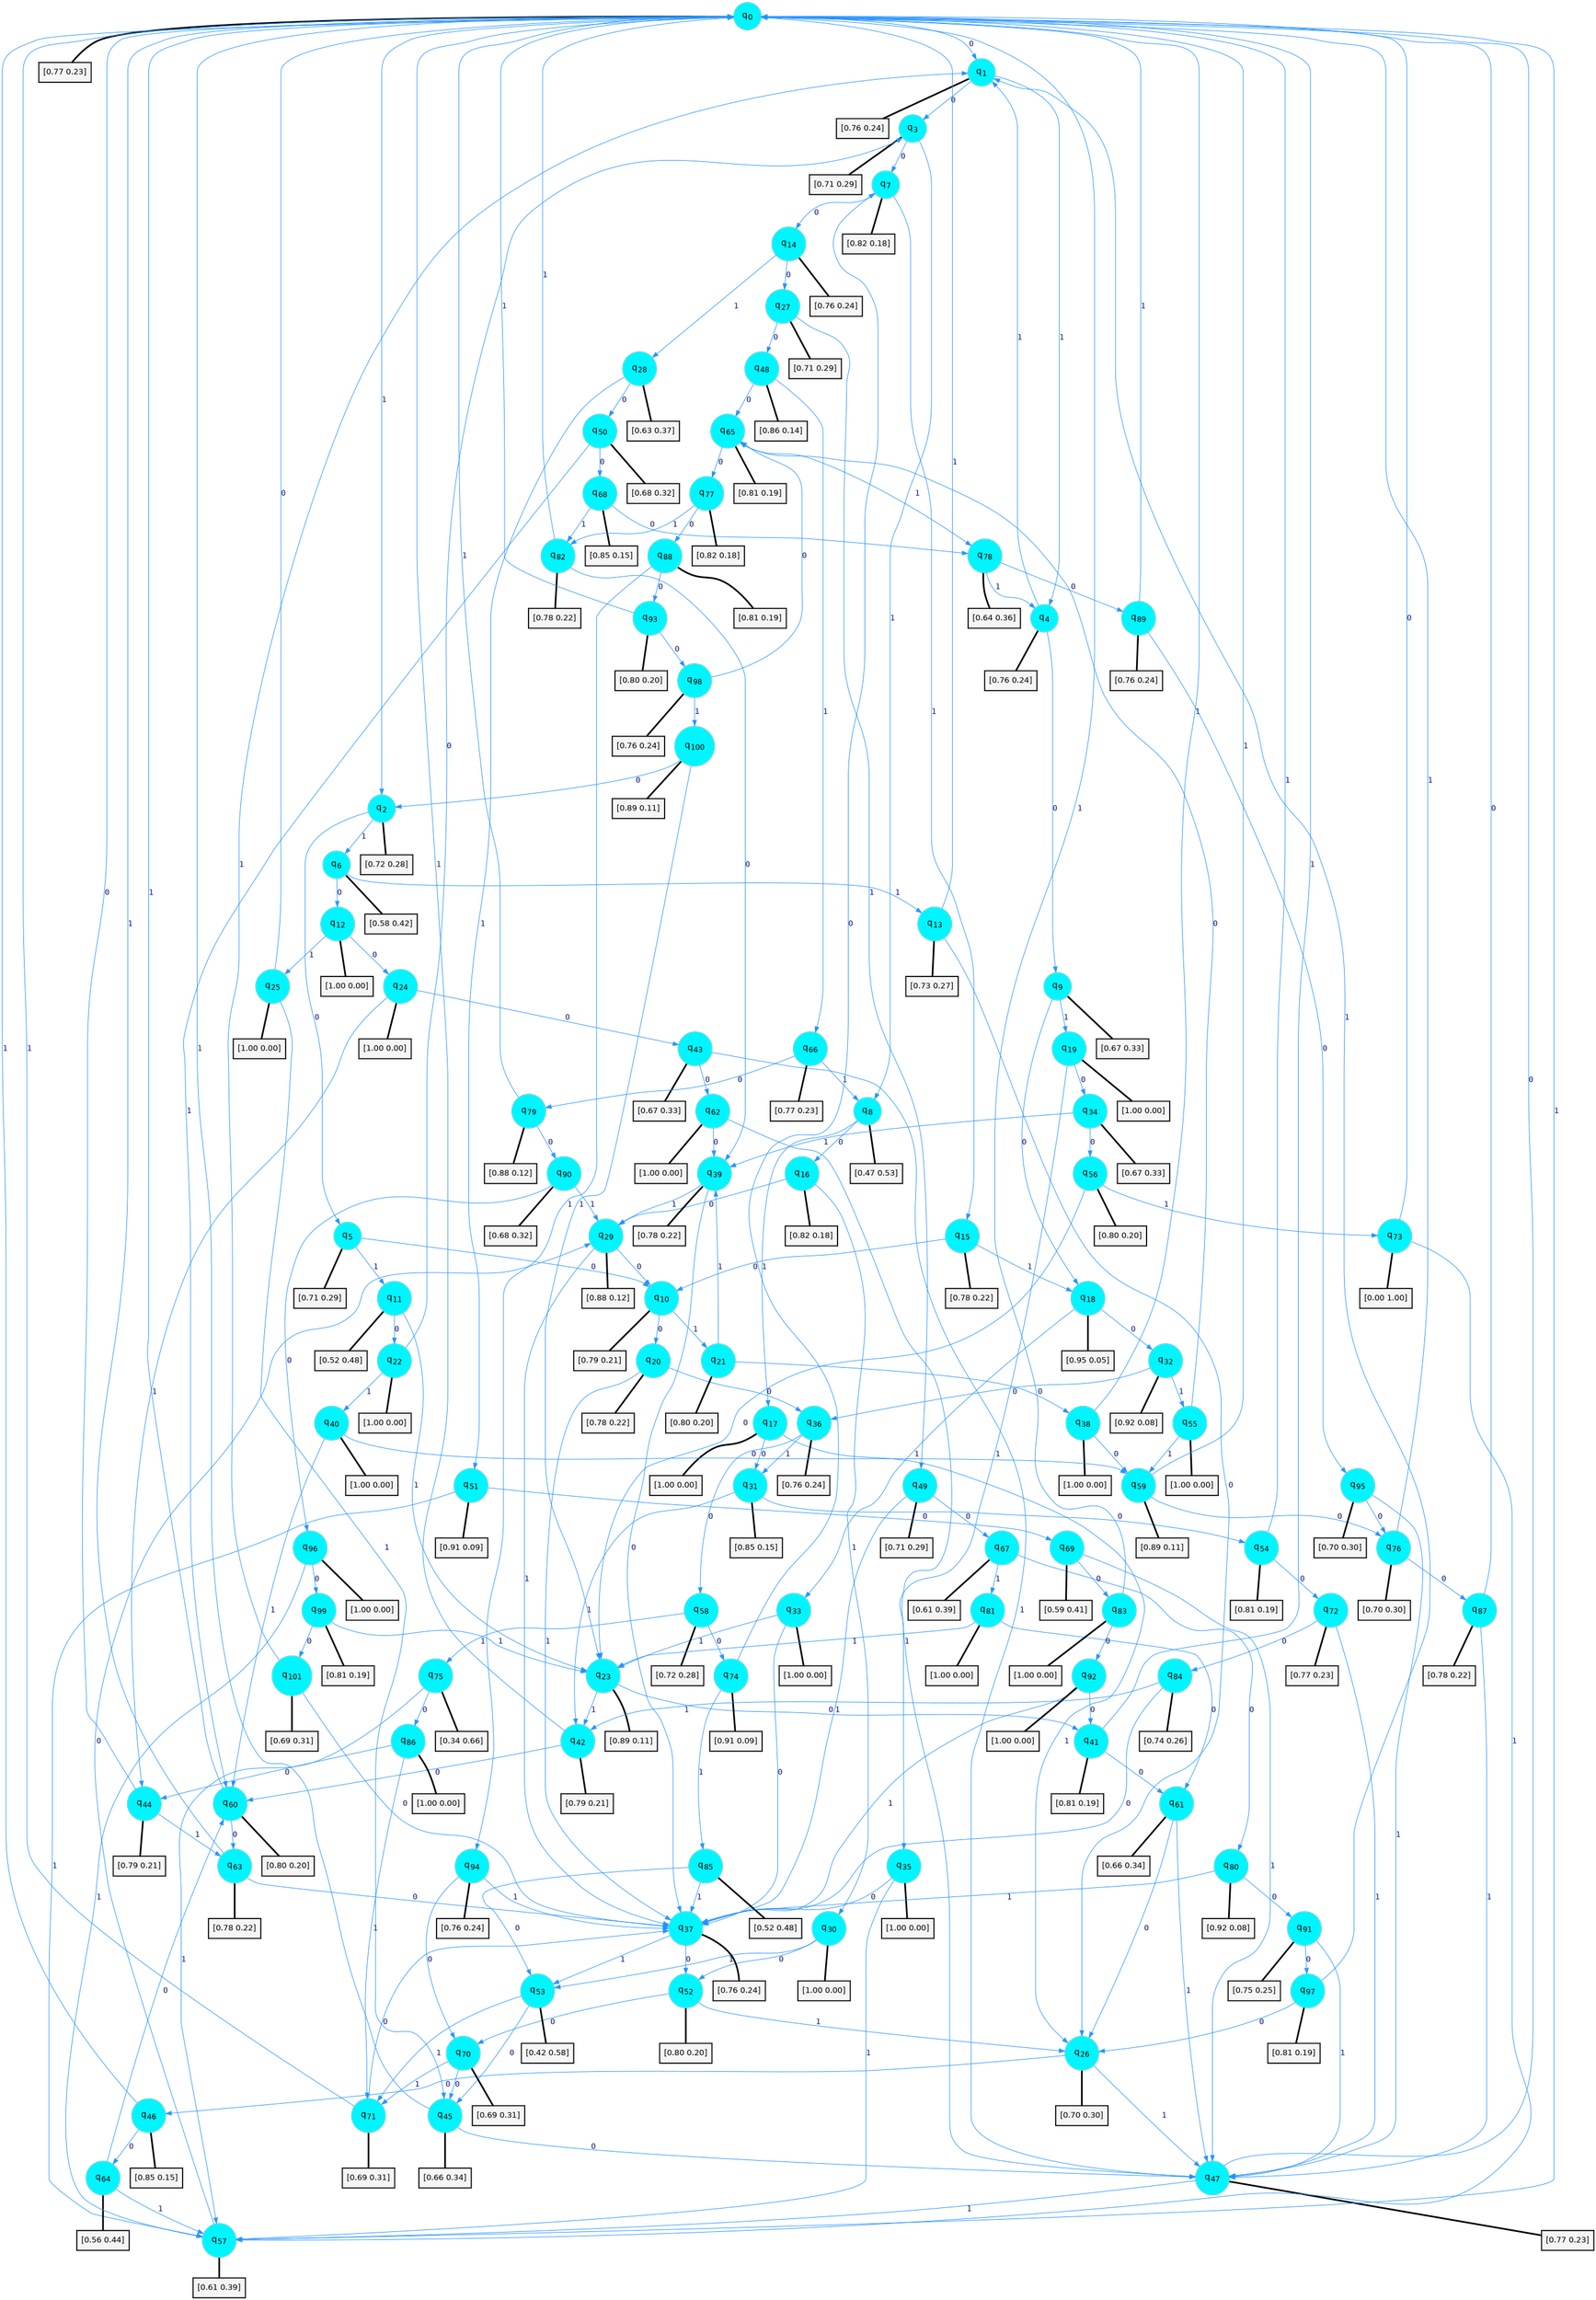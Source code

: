 digraph G {
graph [
bgcolor=transparent, dpi=300, rankdir=TD, size="40,25"];
node [
color=gray, fillcolor=turquoise1, fontcolor=black, fontname=Helvetica, fontsize=16, fontweight=bold, shape=circle, style=filled];
edge [
arrowsize=1, color=dodgerblue1, fontcolor=midnightblue, fontname=courier, fontweight=bold, penwidth=1, style=solid, weight=20];
0[label=<q<SUB>0</SUB>>];
1[label=<q<SUB>1</SUB>>];
2[label=<q<SUB>2</SUB>>];
3[label=<q<SUB>3</SUB>>];
4[label=<q<SUB>4</SUB>>];
5[label=<q<SUB>5</SUB>>];
6[label=<q<SUB>6</SUB>>];
7[label=<q<SUB>7</SUB>>];
8[label=<q<SUB>8</SUB>>];
9[label=<q<SUB>9</SUB>>];
10[label=<q<SUB>10</SUB>>];
11[label=<q<SUB>11</SUB>>];
12[label=<q<SUB>12</SUB>>];
13[label=<q<SUB>13</SUB>>];
14[label=<q<SUB>14</SUB>>];
15[label=<q<SUB>15</SUB>>];
16[label=<q<SUB>16</SUB>>];
17[label=<q<SUB>17</SUB>>];
18[label=<q<SUB>18</SUB>>];
19[label=<q<SUB>19</SUB>>];
20[label=<q<SUB>20</SUB>>];
21[label=<q<SUB>21</SUB>>];
22[label=<q<SUB>22</SUB>>];
23[label=<q<SUB>23</SUB>>];
24[label=<q<SUB>24</SUB>>];
25[label=<q<SUB>25</SUB>>];
26[label=<q<SUB>26</SUB>>];
27[label=<q<SUB>27</SUB>>];
28[label=<q<SUB>28</SUB>>];
29[label=<q<SUB>29</SUB>>];
30[label=<q<SUB>30</SUB>>];
31[label=<q<SUB>31</SUB>>];
32[label=<q<SUB>32</SUB>>];
33[label=<q<SUB>33</SUB>>];
34[label=<q<SUB>34</SUB>>];
35[label=<q<SUB>35</SUB>>];
36[label=<q<SUB>36</SUB>>];
37[label=<q<SUB>37</SUB>>];
38[label=<q<SUB>38</SUB>>];
39[label=<q<SUB>39</SUB>>];
40[label=<q<SUB>40</SUB>>];
41[label=<q<SUB>41</SUB>>];
42[label=<q<SUB>42</SUB>>];
43[label=<q<SUB>43</SUB>>];
44[label=<q<SUB>44</SUB>>];
45[label=<q<SUB>45</SUB>>];
46[label=<q<SUB>46</SUB>>];
47[label=<q<SUB>47</SUB>>];
48[label=<q<SUB>48</SUB>>];
49[label=<q<SUB>49</SUB>>];
50[label=<q<SUB>50</SUB>>];
51[label=<q<SUB>51</SUB>>];
52[label=<q<SUB>52</SUB>>];
53[label=<q<SUB>53</SUB>>];
54[label=<q<SUB>54</SUB>>];
55[label=<q<SUB>55</SUB>>];
56[label=<q<SUB>56</SUB>>];
57[label=<q<SUB>57</SUB>>];
58[label=<q<SUB>58</SUB>>];
59[label=<q<SUB>59</SUB>>];
60[label=<q<SUB>60</SUB>>];
61[label=<q<SUB>61</SUB>>];
62[label=<q<SUB>62</SUB>>];
63[label=<q<SUB>63</SUB>>];
64[label=<q<SUB>64</SUB>>];
65[label=<q<SUB>65</SUB>>];
66[label=<q<SUB>66</SUB>>];
67[label=<q<SUB>67</SUB>>];
68[label=<q<SUB>68</SUB>>];
69[label=<q<SUB>69</SUB>>];
70[label=<q<SUB>70</SUB>>];
71[label=<q<SUB>71</SUB>>];
72[label=<q<SUB>72</SUB>>];
73[label=<q<SUB>73</SUB>>];
74[label=<q<SUB>74</SUB>>];
75[label=<q<SUB>75</SUB>>];
76[label=<q<SUB>76</SUB>>];
77[label=<q<SUB>77</SUB>>];
78[label=<q<SUB>78</SUB>>];
79[label=<q<SUB>79</SUB>>];
80[label=<q<SUB>80</SUB>>];
81[label=<q<SUB>81</SUB>>];
82[label=<q<SUB>82</SUB>>];
83[label=<q<SUB>83</SUB>>];
84[label=<q<SUB>84</SUB>>];
85[label=<q<SUB>85</SUB>>];
86[label=<q<SUB>86</SUB>>];
87[label=<q<SUB>87</SUB>>];
88[label=<q<SUB>88</SUB>>];
89[label=<q<SUB>89</SUB>>];
90[label=<q<SUB>90</SUB>>];
91[label=<q<SUB>91</SUB>>];
92[label=<q<SUB>92</SUB>>];
93[label=<q<SUB>93</SUB>>];
94[label=<q<SUB>94</SUB>>];
95[label=<q<SUB>95</SUB>>];
96[label=<q<SUB>96</SUB>>];
97[label=<q<SUB>97</SUB>>];
98[label=<q<SUB>98</SUB>>];
99[label=<q<SUB>99</SUB>>];
100[label=<q<SUB>100</SUB>>];
101[label=<q<SUB>101</SUB>>];
102[label="[0.77 0.23]", shape=box,fontcolor=black, fontname=Helvetica, fontsize=14, penwidth=2, fillcolor=whitesmoke,color=black];
103[label="[0.76 0.24]", shape=box,fontcolor=black, fontname=Helvetica, fontsize=14, penwidth=2, fillcolor=whitesmoke,color=black];
104[label="[0.72 0.28]", shape=box,fontcolor=black, fontname=Helvetica, fontsize=14, penwidth=2, fillcolor=whitesmoke,color=black];
105[label="[0.71 0.29]", shape=box,fontcolor=black, fontname=Helvetica, fontsize=14, penwidth=2, fillcolor=whitesmoke,color=black];
106[label="[0.76 0.24]", shape=box,fontcolor=black, fontname=Helvetica, fontsize=14, penwidth=2, fillcolor=whitesmoke,color=black];
107[label="[0.71 0.29]", shape=box,fontcolor=black, fontname=Helvetica, fontsize=14, penwidth=2, fillcolor=whitesmoke,color=black];
108[label="[0.58 0.42]", shape=box,fontcolor=black, fontname=Helvetica, fontsize=14, penwidth=2, fillcolor=whitesmoke,color=black];
109[label="[0.82 0.18]", shape=box,fontcolor=black, fontname=Helvetica, fontsize=14, penwidth=2, fillcolor=whitesmoke,color=black];
110[label="[0.47 0.53]", shape=box,fontcolor=black, fontname=Helvetica, fontsize=14, penwidth=2, fillcolor=whitesmoke,color=black];
111[label="[0.67 0.33]", shape=box,fontcolor=black, fontname=Helvetica, fontsize=14, penwidth=2, fillcolor=whitesmoke,color=black];
112[label="[0.79 0.21]", shape=box,fontcolor=black, fontname=Helvetica, fontsize=14, penwidth=2, fillcolor=whitesmoke,color=black];
113[label="[0.52 0.48]", shape=box,fontcolor=black, fontname=Helvetica, fontsize=14, penwidth=2, fillcolor=whitesmoke,color=black];
114[label="[1.00 0.00]", shape=box,fontcolor=black, fontname=Helvetica, fontsize=14, penwidth=2, fillcolor=whitesmoke,color=black];
115[label="[0.73 0.27]", shape=box,fontcolor=black, fontname=Helvetica, fontsize=14, penwidth=2, fillcolor=whitesmoke,color=black];
116[label="[0.76 0.24]", shape=box,fontcolor=black, fontname=Helvetica, fontsize=14, penwidth=2, fillcolor=whitesmoke,color=black];
117[label="[0.78 0.22]", shape=box,fontcolor=black, fontname=Helvetica, fontsize=14, penwidth=2, fillcolor=whitesmoke,color=black];
118[label="[0.82 0.18]", shape=box,fontcolor=black, fontname=Helvetica, fontsize=14, penwidth=2, fillcolor=whitesmoke,color=black];
119[label="[1.00 0.00]", shape=box,fontcolor=black, fontname=Helvetica, fontsize=14, penwidth=2, fillcolor=whitesmoke,color=black];
120[label="[0.95 0.05]", shape=box,fontcolor=black, fontname=Helvetica, fontsize=14, penwidth=2, fillcolor=whitesmoke,color=black];
121[label="[1.00 0.00]", shape=box,fontcolor=black, fontname=Helvetica, fontsize=14, penwidth=2, fillcolor=whitesmoke,color=black];
122[label="[0.78 0.22]", shape=box,fontcolor=black, fontname=Helvetica, fontsize=14, penwidth=2, fillcolor=whitesmoke,color=black];
123[label="[0.80 0.20]", shape=box,fontcolor=black, fontname=Helvetica, fontsize=14, penwidth=2, fillcolor=whitesmoke,color=black];
124[label="[1.00 0.00]", shape=box,fontcolor=black, fontname=Helvetica, fontsize=14, penwidth=2, fillcolor=whitesmoke,color=black];
125[label="[0.89 0.11]", shape=box,fontcolor=black, fontname=Helvetica, fontsize=14, penwidth=2, fillcolor=whitesmoke,color=black];
126[label="[1.00 0.00]", shape=box,fontcolor=black, fontname=Helvetica, fontsize=14, penwidth=2, fillcolor=whitesmoke,color=black];
127[label="[1.00 0.00]", shape=box,fontcolor=black, fontname=Helvetica, fontsize=14, penwidth=2, fillcolor=whitesmoke,color=black];
128[label="[0.70 0.30]", shape=box,fontcolor=black, fontname=Helvetica, fontsize=14, penwidth=2, fillcolor=whitesmoke,color=black];
129[label="[0.71 0.29]", shape=box,fontcolor=black, fontname=Helvetica, fontsize=14, penwidth=2, fillcolor=whitesmoke,color=black];
130[label="[0.63 0.37]", shape=box,fontcolor=black, fontname=Helvetica, fontsize=14, penwidth=2, fillcolor=whitesmoke,color=black];
131[label="[0.88 0.12]", shape=box,fontcolor=black, fontname=Helvetica, fontsize=14, penwidth=2, fillcolor=whitesmoke,color=black];
132[label="[1.00 0.00]", shape=box,fontcolor=black, fontname=Helvetica, fontsize=14, penwidth=2, fillcolor=whitesmoke,color=black];
133[label="[0.85 0.15]", shape=box,fontcolor=black, fontname=Helvetica, fontsize=14, penwidth=2, fillcolor=whitesmoke,color=black];
134[label="[0.92 0.08]", shape=box,fontcolor=black, fontname=Helvetica, fontsize=14, penwidth=2, fillcolor=whitesmoke,color=black];
135[label="[1.00 0.00]", shape=box,fontcolor=black, fontname=Helvetica, fontsize=14, penwidth=2, fillcolor=whitesmoke,color=black];
136[label="[0.67 0.33]", shape=box,fontcolor=black, fontname=Helvetica, fontsize=14, penwidth=2, fillcolor=whitesmoke,color=black];
137[label="[1.00 0.00]", shape=box,fontcolor=black, fontname=Helvetica, fontsize=14, penwidth=2, fillcolor=whitesmoke,color=black];
138[label="[0.76 0.24]", shape=box,fontcolor=black, fontname=Helvetica, fontsize=14, penwidth=2, fillcolor=whitesmoke,color=black];
139[label="[0.76 0.24]", shape=box,fontcolor=black, fontname=Helvetica, fontsize=14, penwidth=2, fillcolor=whitesmoke,color=black];
140[label="[1.00 0.00]", shape=box,fontcolor=black, fontname=Helvetica, fontsize=14, penwidth=2, fillcolor=whitesmoke,color=black];
141[label="[0.78 0.22]", shape=box,fontcolor=black, fontname=Helvetica, fontsize=14, penwidth=2, fillcolor=whitesmoke,color=black];
142[label="[1.00 0.00]", shape=box,fontcolor=black, fontname=Helvetica, fontsize=14, penwidth=2, fillcolor=whitesmoke,color=black];
143[label="[0.81 0.19]", shape=box,fontcolor=black, fontname=Helvetica, fontsize=14, penwidth=2, fillcolor=whitesmoke,color=black];
144[label="[0.79 0.21]", shape=box,fontcolor=black, fontname=Helvetica, fontsize=14, penwidth=2, fillcolor=whitesmoke,color=black];
145[label="[0.67 0.33]", shape=box,fontcolor=black, fontname=Helvetica, fontsize=14, penwidth=2, fillcolor=whitesmoke,color=black];
146[label="[0.79 0.21]", shape=box,fontcolor=black, fontname=Helvetica, fontsize=14, penwidth=2, fillcolor=whitesmoke,color=black];
147[label="[0.66 0.34]", shape=box,fontcolor=black, fontname=Helvetica, fontsize=14, penwidth=2, fillcolor=whitesmoke,color=black];
148[label="[0.85 0.15]", shape=box,fontcolor=black, fontname=Helvetica, fontsize=14, penwidth=2, fillcolor=whitesmoke,color=black];
149[label="[0.77 0.23]", shape=box,fontcolor=black, fontname=Helvetica, fontsize=14, penwidth=2, fillcolor=whitesmoke,color=black];
150[label="[0.86 0.14]", shape=box,fontcolor=black, fontname=Helvetica, fontsize=14, penwidth=2, fillcolor=whitesmoke,color=black];
151[label="[0.71 0.29]", shape=box,fontcolor=black, fontname=Helvetica, fontsize=14, penwidth=2, fillcolor=whitesmoke,color=black];
152[label="[0.68 0.32]", shape=box,fontcolor=black, fontname=Helvetica, fontsize=14, penwidth=2, fillcolor=whitesmoke,color=black];
153[label="[0.91 0.09]", shape=box,fontcolor=black, fontname=Helvetica, fontsize=14, penwidth=2, fillcolor=whitesmoke,color=black];
154[label="[0.80 0.20]", shape=box,fontcolor=black, fontname=Helvetica, fontsize=14, penwidth=2, fillcolor=whitesmoke,color=black];
155[label="[0.42 0.58]", shape=box,fontcolor=black, fontname=Helvetica, fontsize=14, penwidth=2, fillcolor=whitesmoke,color=black];
156[label="[0.81 0.19]", shape=box,fontcolor=black, fontname=Helvetica, fontsize=14, penwidth=2, fillcolor=whitesmoke,color=black];
157[label="[1.00 0.00]", shape=box,fontcolor=black, fontname=Helvetica, fontsize=14, penwidth=2, fillcolor=whitesmoke,color=black];
158[label="[0.80 0.20]", shape=box,fontcolor=black, fontname=Helvetica, fontsize=14, penwidth=2, fillcolor=whitesmoke,color=black];
159[label="[0.61 0.39]", shape=box,fontcolor=black, fontname=Helvetica, fontsize=14, penwidth=2, fillcolor=whitesmoke,color=black];
160[label="[0.72 0.28]", shape=box,fontcolor=black, fontname=Helvetica, fontsize=14, penwidth=2, fillcolor=whitesmoke,color=black];
161[label="[0.89 0.11]", shape=box,fontcolor=black, fontname=Helvetica, fontsize=14, penwidth=2, fillcolor=whitesmoke,color=black];
162[label="[0.80 0.20]", shape=box,fontcolor=black, fontname=Helvetica, fontsize=14, penwidth=2, fillcolor=whitesmoke,color=black];
163[label="[0.66 0.34]", shape=box,fontcolor=black, fontname=Helvetica, fontsize=14, penwidth=2, fillcolor=whitesmoke,color=black];
164[label="[1.00 0.00]", shape=box,fontcolor=black, fontname=Helvetica, fontsize=14, penwidth=2, fillcolor=whitesmoke,color=black];
165[label="[0.78 0.22]", shape=box,fontcolor=black, fontname=Helvetica, fontsize=14, penwidth=2, fillcolor=whitesmoke,color=black];
166[label="[0.56 0.44]", shape=box,fontcolor=black, fontname=Helvetica, fontsize=14, penwidth=2, fillcolor=whitesmoke,color=black];
167[label="[0.81 0.19]", shape=box,fontcolor=black, fontname=Helvetica, fontsize=14, penwidth=2, fillcolor=whitesmoke,color=black];
168[label="[0.77 0.23]", shape=box,fontcolor=black, fontname=Helvetica, fontsize=14, penwidth=2, fillcolor=whitesmoke,color=black];
169[label="[0.61 0.39]", shape=box,fontcolor=black, fontname=Helvetica, fontsize=14, penwidth=2, fillcolor=whitesmoke,color=black];
170[label="[0.85 0.15]", shape=box,fontcolor=black, fontname=Helvetica, fontsize=14, penwidth=2, fillcolor=whitesmoke,color=black];
171[label="[0.59 0.41]", shape=box,fontcolor=black, fontname=Helvetica, fontsize=14, penwidth=2, fillcolor=whitesmoke,color=black];
172[label="[0.69 0.31]", shape=box,fontcolor=black, fontname=Helvetica, fontsize=14, penwidth=2, fillcolor=whitesmoke,color=black];
173[label="[0.69 0.31]", shape=box,fontcolor=black, fontname=Helvetica, fontsize=14, penwidth=2, fillcolor=whitesmoke,color=black];
174[label="[0.77 0.23]", shape=box,fontcolor=black, fontname=Helvetica, fontsize=14, penwidth=2, fillcolor=whitesmoke,color=black];
175[label="[0.00 1.00]", shape=box,fontcolor=black, fontname=Helvetica, fontsize=14, penwidth=2, fillcolor=whitesmoke,color=black];
176[label="[0.91 0.09]", shape=box,fontcolor=black, fontname=Helvetica, fontsize=14, penwidth=2, fillcolor=whitesmoke,color=black];
177[label="[0.34 0.66]", shape=box,fontcolor=black, fontname=Helvetica, fontsize=14, penwidth=2, fillcolor=whitesmoke,color=black];
178[label="[0.70 0.30]", shape=box,fontcolor=black, fontname=Helvetica, fontsize=14, penwidth=2, fillcolor=whitesmoke,color=black];
179[label="[0.82 0.18]", shape=box,fontcolor=black, fontname=Helvetica, fontsize=14, penwidth=2, fillcolor=whitesmoke,color=black];
180[label="[0.64 0.36]", shape=box,fontcolor=black, fontname=Helvetica, fontsize=14, penwidth=2, fillcolor=whitesmoke,color=black];
181[label="[0.88 0.12]", shape=box,fontcolor=black, fontname=Helvetica, fontsize=14, penwidth=2, fillcolor=whitesmoke,color=black];
182[label="[0.92 0.08]", shape=box,fontcolor=black, fontname=Helvetica, fontsize=14, penwidth=2, fillcolor=whitesmoke,color=black];
183[label="[1.00 0.00]", shape=box,fontcolor=black, fontname=Helvetica, fontsize=14, penwidth=2, fillcolor=whitesmoke,color=black];
184[label="[0.78 0.22]", shape=box,fontcolor=black, fontname=Helvetica, fontsize=14, penwidth=2, fillcolor=whitesmoke,color=black];
185[label="[1.00 0.00]", shape=box,fontcolor=black, fontname=Helvetica, fontsize=14, penwidth=2, fillcolor=whitesmoke,color=black];
186[label="[0.74 0.26]", shape=box,fontcolor=black, fontname=Helvetica, fontsize=14, penwidth=2, fillcolor=whitesmoke,color=black];
187[label="[0.52 0.48]", shape=box,fontcolor=black, fontname=Helvetica, fontsize=14, penwidth=2, fillcolor=whitesmoke,color=black];
188[label="[1.00 0.00]", shape=box,fontcolor=black, fontname=Helvetica, fontsize=14, penwidth=2, fillcolor=whitesmoke,color=black];
189[label="[0.78 0.22]", shape=box,fontcolor=black, fontname=Helvetica, fontsize=14, penwidth=2, fillcolor=whitesmoke,color=black];
190[label="[0.81 0.19]", shape=box,fontcolor=black, fontname=Helvetica, fontsize=14, penwidth=2, fillcolor=whitesmoke,color=black];
191[label="[0.76 0.24]", shape=box,fontcolor=black, fontname=Helvetica, fontsize=14, penwidth=2, fillcolor=whitesmoke,color=black];
192[label="[0.68 0.32]", shape=box,fontcolor=black, fontname=Helvetica, fontsize=14, penwidth=2, fillcolor=whitesmoke,color=black];
193[label="[0.75 0.25]", shape=box,fontcolor=black, fontname=Helvetica, fontsize=14, penwidth=2, fillcolor=whitesmoke,color=black];
194[label="[1.00 0.00]", shape=box,fontcolor=black, fontname=Helvetica, fontsize=14, penwidth=2, fillcolor=whitesmoke,color=black];
195[label="[0.80 0.20]", shape=box,fontcolor=black, fontname=Helvetica, fontsize=14, penwidth=2, fillcolor=whitesmoke,color=black];
196[label="[0.76 0.24]", shape=box,fontcolor=black, fontname=Helvetica, fontsize=14, penwidth=2, fillcolor=whitesmoke,color=black];
197[label="[0.70 0.30]", shape=box,fontcolor=black, fontname=Helvetica, fontsize=14, penwidth=2, fillcolor=whitesmoke,color=black];
198[label="[1.00 0.00]", shape=box,fontcolor=black, fontname=Helvetica, fontsize=14, penwidth=2, fillcolor=whitesmoke,color=black];
199[label="[0.81 0.19]", shape=box,fontcolor=black, fontname=Helvetica, fontsize=14, penwidth=2, fillcolor=whitesmoke,color=black];
200[label="[0.76 0.24]", shape=box,fontcolor=black, fontname=Helvetica, fontsize=14, penwidth=2, fillcolor=whitesmoke,color=black];
201[label="[0.81 0.19]", shape=box,fontcolor=black, fontname=Helvetica, fontsize=14, penwidth=2, fillcolor=whitesmoke,color=black];
202[label="[0.89 0.11]", shape=box,fontcolor=black, fontname=Helvetica, fontsize=14, penwidth=2, fillcolor=whitesmoke,color=black];
203[label="[0.69 0.31]", shape=box,fontcolor=black, fontname=Helvetica, fontsize=14, penwidth=2, fillcolor=whitesmoke,color=black];
0->1 [label=0];
0->2 [label=1];
0->102 [arrowhead=none, penwidth=3,color=black];
1->3 [label=0];
1->4 [label=1];
1->103 [arrowhead=none, penwidth=3,color=black];
2->5 [label=0];
2->6 [label=1];
2->104 [arrowhead=none, penwidth=3,color=black];
3->7 [label=0];
3->8 [label=1];
3->105 [arrowhead=none, penwidth=3,color=black];
4->9 [label=0];
4->1 [label=1];
4->106 [arrowhead=none, penwidth=3,color=black];
5->10 [label=0];
5->11 [label=1];
5->107 [arrowhead=none, penwidth=3,color=black];
6->12 [label=0];
6->13 [label=1];
6->108 [arrowhead=none, penwidth=3,color=black];
7->14 [label=0];
7->15 [label=1];
7->109 [arrowhead=none, penwidth=3,color=black];
8->16 [label=0];
8->17 [label=1];
8->110 [arrowhead=none, penwidth=3,color=black];
9->18 [label=0];
9->19 [label=1];
9->111 [arrowhead=none, penwidth=3,color=black];
10->20 [label=0];
10->21 [label=1];
10->112 [arrowhead=none, penwidth=3,color=black];
11->22 [label=0];
11->23 [label=1];
11->113 [arrowhead=none, penwidth=3,color=black];
12->24 [label=0];
12->25 [label=1];
12->114 [arrowhead=none, penwidth=3,color=black];
13->26 [label=0];
13->0 [label=1];
13->115 [arrowhead=none, penwidth=3,color=black];
14->27 [label=0];
14->28 [label=1];
14->116 [arrowhead=none, penwidth=3,color=black];
15->10 [label=0];
15->18 [label=1];
15->117 [arrowhead=none, penwidth=3,color=black];
16->29 [label=0];
16->30 [label=1];
16->118 [arrowhead=none, penwidth=3,color=black];
17->31 [label=0];
17->26 [label=1];
17->119 [arrowhead=none, penwidth=3,color=black];
18->32 [label=0];
18->33 [label=1];
18->120 [arrowhead=none, penwidth=3,color=black];
19->34 [label=0];
19->35 [label=1];
19->121 [arrowhead=none, penwidth=3,color=black];
20->36 [label=0];
20->37 [label=1];
20->122 [arrowhead=none, penwidth=3,color=black];
21->38 [label=0];
21->39 [label=1];
21->123 [arrowhead=none, penwidth=3,color=black];
22->3 [label=0];
22->40 [label=1];
22->124 [arrowhead=none, penwidth=3,color=black];
23->41 [label=0];
23->42 [label=1];
23->125 [arrowhead=none, penwidth=3,color=black];
24->43 [label=0];
24->44 [label=1];
24->126 [arrowhead=none, penwidth=3,color=black];
25->0 [label=0];
25->45 [label=1];
25->127 [arrowhead=none, penwidth=3,color=black];
26->46 [label=0];
26->47 [label=1];
26->128 [arrowhead=none, penwidth=3,color=black];
27->48 [label=0];
27->49 [label=1];
27->129 [arrowhead=none, penwidth=3,color=black];
28->50 [label=0];
28->51 [label=1];
28->130 [arrowhead=none, penwidth=3,color=black];
29->10 [label=0];
29->37 [label=1];
29->131 [arrowhead=none, penwidth=3,color=black];
30->52 [label=0];
30->53 [label=1];
30->132 [arrowhead=none, penwidth=3,color=black];
31->54 [label=0];
31->42 [label=1];
31->133 [arrowhead=none, penwidth=3,color=black];
32->36 [label=0];
32->55 [label=1];
32->134 [arrowhead=none, penwidth=3,color=black];
33->37 [label=0];
33->23 [label=1];
33->135 [arrowhead=none, penwidth=3,color=black];
34->56 [label=0];
34->39 [label=1];
34->136 [arrowhead=none, penwidth=3,color=black];
35->37 [label=0];
35->57 [label=1];
35->137 [arrowhead=none, penwidth=3,color=black];
36->58 [label=0];
36->31 [label=1];
36->138 [arrowhead=none, penwidth=3,color=black];
37->52 [label=0];
37->53 [label=1];
37->139 [arrowhead=none, penwidth=3,color=black];
38->59 [label=0];
38->0 [label=1];
38->140 [arrowhead=none, penwidth=3,color=black];
39->37 [label=0];
39->29 [label=1];
39->141 [arrowhead=none, penwidth=3,color=black];
40->59 [label=0];
40->60 [label=1];
40->142 [arrowhead=none, penwidth=3,color=black];
41->61 [label=0];
41->0 [label=1];
41->143 [arrowhead=none, penwidth=3,color=black];
42->60 [label=0];
42->0 [label=1];
42->144 [arrowhead=none, penwidth=3,color=black];
43->62 [label=0];
43->47 [label=1];
43->145 [arrowhead=none, penwidth=3,color=black];
44->0 [label=0];
44->63 [label=1];
44->146 [arrowhead=none, penwidth=3,color=black];
45->47 [label=0];
45->0 [label=1];
45->147 [arrowhead=none, penwidth=3,color=black];
46->64 [label=0];
46->0 [label=1];
46->148 [arrowhead=none, penwidth=3,color=black];
47->0 [label=0];
47->57 [label=1];
47->149 [arrowhead=none, penwidth=3,color=black];
48->65 [label=0];
48->66 [label=1];
48->150 [arrowhead=none, penwidth=3,color=black];
49->67 [label=0];
49->37 [label=1];
49->151 [arrowhead=none, penwidth=3,color=black];
50->68 [label=0];
50->60 [label=1];
50->152 [arrowhead=none, penwidth=3,color=black];
51->69 [label=0];
51->57 [label=1];
51->153 [arrowhead=none, penwidth=3,color=black];
52->70 [label=0];
52->26 [label=1];
52->154 [arrowhead=none, penwidth=3,color=black];
53->45 [label=0];
53->71 [label=1];
53->155 [arrowhead=none, penwidth=3,color=black];
54->72 [label=0];
54->0 [label=1];
54->156 [arrowhead=none, penwidth=3,color=black];
55->65 [label=0];
55->59 [label=1];
55->157 [arrowhead=none, penwidth=3,color=black];
56->23 [label=0];
56->73 [label=1];
56->158 [arrowhead=none, penwidth=3,color=black];
57->29 [label=0];
57->0 [label=1];
57->159 [arrowhead=none, penwidth=3,color=black];
58->74 [label=0];
58->75 [label=1];
58->160 [arrowhead=none, penwidth=3,color=black];
59->76 [label=0];
59->0 [label=1];
59->161 [arrowhead=none, penwidth=3,color=black];
60->63 [label=0];
60->0 [label=1];
60->162 [arrowhead=none, penwidth=3,color=black];
61->26 [label=0];
61->47 [label=1];
61->163 [arrowhead=none, penwidth=3,color=black];
62->39 [label=0];
62->47 [label=1];
62->164 [arrowhead=none, penwidth=3,color=black];
63->37 [label=0];
63->0 [label=1];
63->165 [arrowhead=none, penwidth=3,color=black];
64->60 [label=0];
64->57 [label=1];
64->166 [arrowhead=none, penwidth=3,color=black];
65->77 [label=0];
65->78 [label=1];
65->167 [arrowhead=none, penwidth=3,color=black];
66->79 [label=0];
66->8 [label=1];
66->168 [arrowhead=none, penwidth=3,color=black];
67->80 [label=0];
67->81 [label=1];
67->169 [arrowhead=none, penwidth=3,color=black];
68->78 [label=0];
68->82 [label=1];
68->170 [arrowhead=none, penwidth=3,color=black];
69->83 [label=0];
69->47 [label=1];
69->171 [arrowhead=none, penwidth=3,color=black];
70->45 [label=0];
70->71 [label=1];
70->172 [arrowhead=none, penwidth=3,color=black];
71->37 [label=0];
71->0 [label=1];
71->173 [arrowhead=none, penwidth=3,color=black];
72->84 [label=0];
72->47 [label=1];
72->174 [arrowhead=none, penwidth=3,color=black];
73->0 [label=0];
73->57 [label=1];
73->175 [arrowhead=none, penwidth=3,color=black];
74->7 [label=0];
74->85 [label=1];
74->176 [arrowhead=none, penwidth=3,color=black];
75->86 [label=0];
75->57 [label=1];
75->177 [arrowhead=none, penwidth=3,color=black];
76->87 [label=0];
76->0 [label=1];
76->178 [arrowhead=none, penwidth=3,color=black];
77->88 [label=0];
77->82 [label=1];
77->179 [arrowhead=none, penwidth=3,color=black];
78->89 [label=0];
78->4 [label=1];
78->180 [arrowhead=none, penwidth=3,color=black];
79->90 [label=0];
79->0 [label=1];
79->181 [arrowhead=none, penwidth=3,color=black];
80->91 [label=0];
80->37 [label=1];
80->182 [arrowhead=none, penwidth=3,color=black];
81->61 [label=0];
81->23 [label=1];
81->183 [arrowhead=none, penwidth=3,color=black];
82->39 [label=0];
82->0 [label=1];
82->184 [arrowhead=none, penwidth=3,color=black];
83->92 [label=0];
83->0 [label=1];
83->185 [arrowhead=none, penwidth=3,color=black];
84->37 [label=0];
84->42 [label=1];
84->186 [arrowhead=none, penwidth=3,color=black];
85->53 [label=0];
85->37 [label=1];
85->187 [arrowhead=none, penwidth=3,color=black];
86->44 [label=0];
86->71 [label=1];
86->188 [arrowhead=none, penwidth=3,color=black];
87->0 [label=0];
87->47 [label=1];
87->189 [arrowhead=none, penwidth=3,color=black];
88->93 [label=0];
88->94 [label=1];
88->190 [arrowhead=none, penwidth=3,color=black];
89->95 [label=0];
89->0 [label=1];
89->191 [arrowhead=none, penwidth=3,color=black];
90->96 [label=0];
90->29 [label=1];
90->192 [arrowhead=none, penwidth=3,color=black];
91->97 [label=0];
91->47 [label=1];
91->193 [arrowhead=none, penwidth=3,color=black];
92->41 [label=0];
92->37 [label=1];
92->194 [arrowhead=none, penwidth=3,color=black];
93->98 [label=0];
93->0 [label=1];
93->195 [arrowhead=none, penwidth=3,color=black];
94->70 [label=0];
94->37 [label=1];
94->196 [arrowhead=none, penwidth=3,color=black];
95->76 [label=0];
95->47 [label=1];
95->197 [arrowhead=none, penwidth=3,color=black];
96->99 [label=0];
96->57 [label=1];
96->198 [arrowhead=none, penwidth=3,color=black];
97->26 [label=0];
97->1 [label=1];
97->199 [arrowhead=none, penwidth=3,color=black];
98->65 [label=0];
98->100 [label=1];
98->200 [arrowhead=none, penwidth=3,color=black];
99->101 [label=0];
99->23 [label=1];
99->201 [arrowhead=none, penwidth=3,color=black];
100->2 [label=0];
100->23 [label=1];
100->202 [arrowhead=none, penwidth=3,color=black];
101->37 [label=0];
101->1 [label=1];
101->203 [arrowhead=none, penwidth=3,color=black];
}
